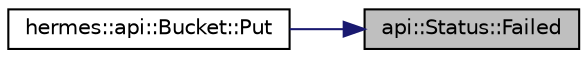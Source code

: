digraph "api::Status::Failed"
{
 // LATEX_PDF_SIZE
  edge [fontname="Helvetica",fontsize="10",labelfontname="Helvetica",labelfontsize="10"];
  node [fontname="Helvetica",fontsize="10",shape=record];
  rankdir="RL";
  Node1 [label="api::Status::Failed",height=0.2,width=0.4,color="black", fillcolor="grey75", style="filled", fontcolor="black",tooltip=" "];
  Node1 -> Node2 [dir="back",color="midnightblue",fontsize="10",style="solid",fontname="Helvetica"];
  Node2 [label="hermes::api::Bucket::Put",height=0.2,width=0.4,color="black", fillcolor="white", style="filled",URL="$classhermes_1_1api_1_1_bucket.html#a18180399c351be737c889ccaee8ff04f",tooltip=" "];
}
